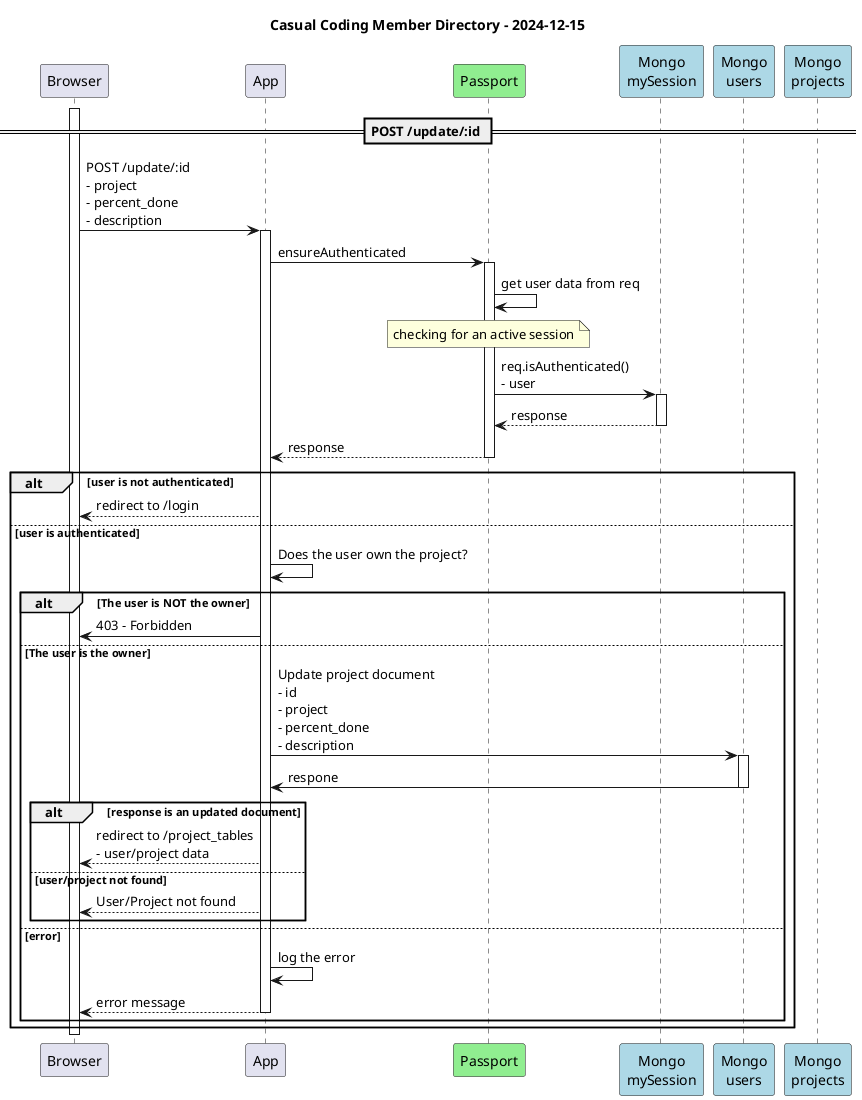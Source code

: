 @startuml
title Casual Coding Member Directory - 2024-12-15

participant Browser
participant App
participant Passport #lightgreen
participant "Mongo\nmySession" as MySession #lightblue
participant "Mongo\nusers" as Users #lightblue
participant "Mongo\nprojects" as Projects #lightblue

activate Browser

== POST /update/:id ==
Browser -> App: POST /update/:id\n- project\n- percent_done\n- description
activate App
'MIDDLEWARE
App -> Passport: ensureAuthenticated
activate Passport
Passport -> Passport: get user data from req
note over Passport: checking for an active session
Passport -> MySession: req.isAuthenticated()\n- user
activate MySession
MySession --> Passport: response
deactivate MySession
Passport --> App: response
deactivate Passport
alt user is not authenticated
  App --> Browser: redirect to /login
else user is authenticated
  App -> App: Does the user own the project?
  alt The user is NOT the owner
    App -> Browser: 403 - Forbidden
  else The user is the owner
    App -> Users: Update project document\n- id\n- project\n- percent_done\n- description
    activate Users
    Users -> App: respone
    deactivate Users
    alt response is an updated document
      App --> Browser: redirect to /project_tables\n- user/project data
    else user/project not found
      App --> Browser: User/Project not found
    end
  else error
    App -> App: log the error
    App --> Browser: error message
    deactivate App
  end
end

deactivate Browser
@enduml